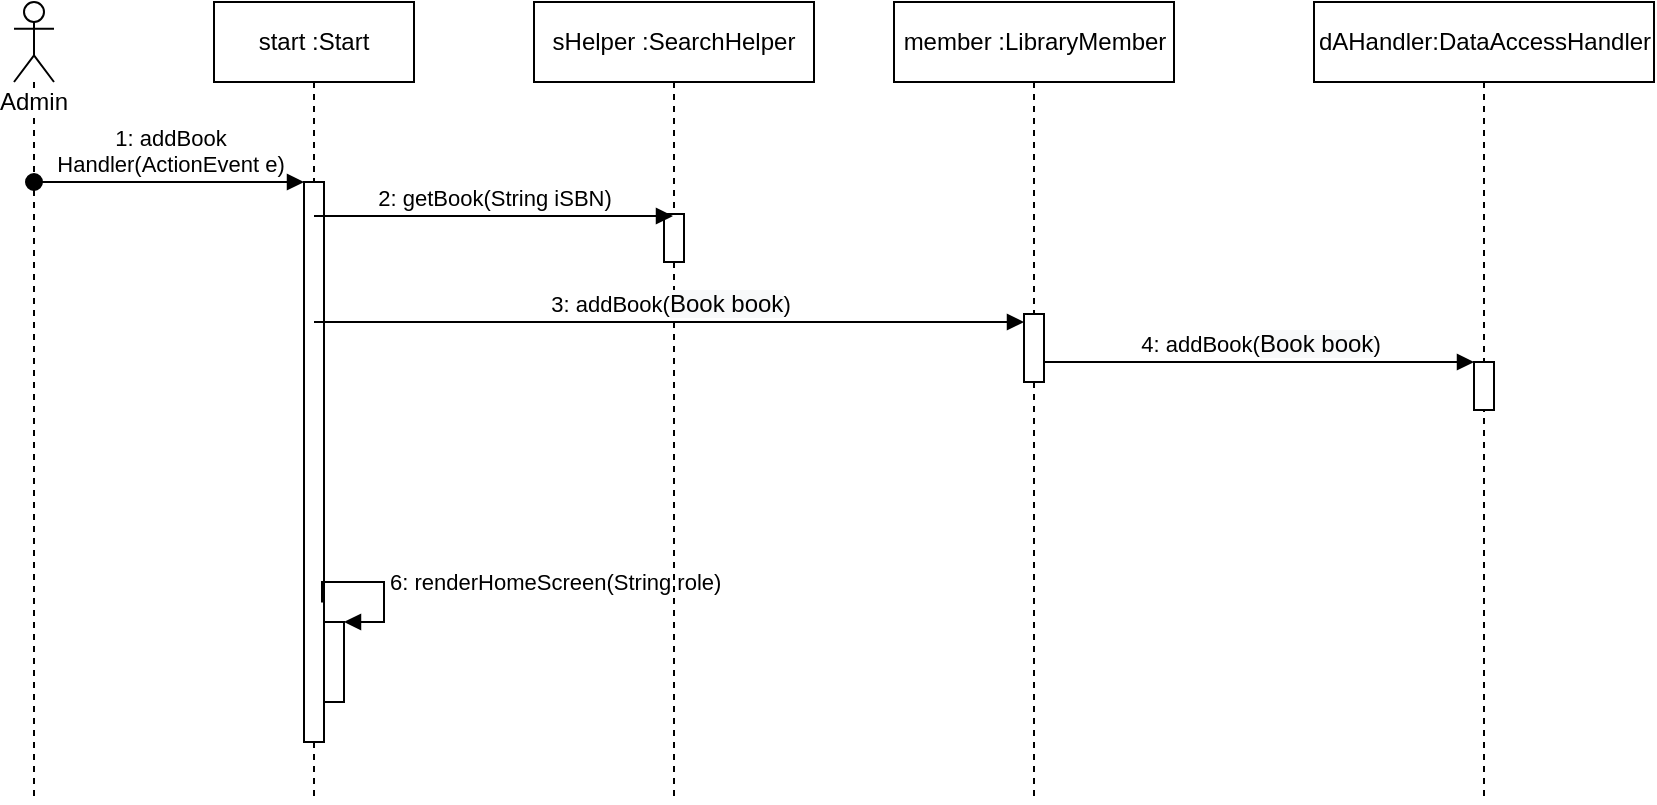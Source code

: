 <mxfile version="12.8.1" type="github">
  <diagram id="iDmEV4xfBFaUqcXDAkOV" name="Page-1">
    <mxGraphModel dx="1038" dy="548" grid="1" gridSize="10" guides="1" tooltips="1" connect="1" arrows="1" fold="1" page="1" pageScale="1" pageWidth="850" pageHeight="1100" math="0" shadow="0">
      <root>
        <mxCell id="0" />
        <mxCell id="1" parent="0" />
        <mxCell id="KnOw2bOIOfJmauQ3m6Sg-1" value="Admin" style="shape=umlLifeline;participant=umlActor;perimeter=lifelinePerimeter;whiteSpace=wrap;html=1;container=1;collapsible=0;recursiveResize=0;verticalAlign=top;spacingTop=36;labelBackgroundColor=#ffffff;outlineConnect=0;" vertex="1" parent="1">
          <mxGeometry x="20" y="40" width="20" height="400" as="geometry" />
        </mxCell>
        <mxCell id="KnOw2bOIOfJmauQ3m6Sg-2" value="start :Start" style="shape=umlLifeline;perimeter=lifelinePerimeter;whiteSpace=wrap;html=1;container=1;collapsible=0;recursiveResize=0;outlineConnect=0;" vertex="1" parent="1">
          <mxGeometry x="120" y="40" width="100" height="400" as="geometry" />
        </mxCell>
        <mxCell id="KnOw2bOIOfJmauQ3m6Sg-3" value="" style="html=1;points=[];perimeter=orthogonalPerimeter;" vertex="1" parent="KnOw2bOIOfJmauQ3m6Sg-2">
          <mxGeometry x="45" y="90" width="10" height="280" as="geometry" />
        </mxCell>
        <mxCell id="KnOw2bOIOfJmauQ3m6Sg-4" value="" style="html=1;points=[];perimeter=orthogonalPerimeter;" vertex="1" parent="KnOw2bOIOfJmauQ3m6Sg-2">
          <mxGeometry x="55" y="310" width="10" height="40" as="geometry" />
        </mxCell>
        <mxCell id="KnOw2bOIOfJmauQ3m6Sg-5" value="6: renderHomeScreen(String role)" style="edgeStyle=orthogonalEdgeStyle;html=1;align=left;spacingLeft=2;endArrow=block;rounded=0;entryX=1;entryY=0;exitX=0.9;exitY=0.751;exitDx=0;exitDy=0;exitPerimeter=0;" edge="1" parent="KnOw2bOIOfJmauQ3m6Sg-2" source="KnOw2bOIOfJmauQ3m6Sg-3" target="KnOw2bOIOfJmauQ3m6Sg-4">
          <mxGeometry relative="1" as="geometry">
            <mxPoint x="60" y="290" as="sourcePoint" />
            <Array as="points">
              <mxPoint x="85" y="290" />
              <mxPoint x="85" y="310" />
            </Array>
          </mxGeometry>
        </mxCell>
        <mxCell id="KnOw2bOIOfJmauQ3m6Sg-6" value="sHelper :SearchHelper&lt;br&gt;" style="shape=umlLifeline;perimeter=lifelinePerimeter;whiteSpace=wrap;html=1;container=1;collapsible=0;recursiveResize=0;outlineConnect=0;" vertex="1" parent="1">
          <mxGeometry x="280" y="40" width="140" height="400" as="geometry" />
        </mxCell>
        <mxCell id="KnOw2bOIOfJmauQ3m6Sg-7" value="" style="html=1;points=[];perimeter=orthogonalPerimeter;" vertex="1" parent="KnOw2bOIOfJmauQ3m6Sg-6">
          <mxGeometry x="65" y="106" width="10" height="24" as="geometry" />
        </mxCell>
        <mxCell id="KnOw2bOIOfJmauQ3m6Sg-8" value="1: addBook&lt;br&gt;Handler(ActionEvent e)" style="html=1;verticalAlign=bottom;startArrow=oval;endArrow=block;startSize=8;" edge="1" parent="1" source="KnOw2bOIOfJmauQ3m6Sg-1" target="KnOw2bOIOfJmauQ3m6Sg-3">
          <mxGeometry relative="1" as="geometry">
            <mxPoint x="105" y="120" as="sourcePoint" />
            <Array as="points">
              <mxPoint x="80" y="130" />
            </Array>
          </mxGeometry>
        </mxCell>
        <mxCell id="KnOw2bOIOfJmauQ3m6Sg-9" value="2: getBook(String iSBN)" style="html=1;verticalAlign=bottom;endArrow=block;" edge="1" parent="1" target="KnOw2bOIOfJmauQ3m6Sg-6">
          <mxGeometry width="80" relative="1" as="geometry">
            <mxPoint x="170" y="147" as="sourcePoint" />
            <mxPoint x="350" y="147" as="targetPoint" />
          </mxGeometry>
        </mxCell>
        <mxCell id="KnOw2bOIOfJmauQ3m6Sg-10" value="member :LibraryMember" style="html=1;points=[];perimeter=orthogonalPerimeter;shape=umlLifeline;participant=label;fontFamily=Helvetica;fontSize=12;fontColor=#000000;align=center;strokeColor=#000000;fillColor=#ffffff;recursiveResize=0;container=1;collapsible=0;" vertex="1" parent="1">
          <mxGeometry x="460" y="40" width="140" height="400" as="geometry" />
        </mxCell>
        <mxCell id="KnOw2bOIOfJmauQ3m6Sg-11" value="" style="html=1;points=[];perimeter=orthogonalPerimeter;" vertex="1" parent="KnOw2bOIOfJmauQ3m6Sg-10">
          <mxGeometry x="65" y="156" width="10" height="34" as="geometry" />
        </mxCell>
        <mxCell id="KnOw2bOIOfJmauQ3m6Sg-12" value="3: addBook(&lt;span style=&quot;font-size: 12px ; background-color: rgb(248 , 249 , 250)&quot;&gt;Book book&lt;/span&gt;)" style="html=1;verticalAlign=bottom;endArrow=block;" edge="1" parent="1" source="KnOw2bOIOfJmauQ3m6Sg-2" target="KnOw2bOIOfJmauQ3m6Sg-11">
          <mxGeometry width="80" relative="1" as="geometry">
            <mxPoint x="380" y="260" as="sourcePoint" />
            <mxPoint x="460" y="260" as="targetPoint" />
            <Array as="points">
              <mxPoint x="500" y="200" />
            </Array>
          </mxGeometry>
        </mxCell>
        <mxCell id="KnOw2bOIOfJmauQ3m6Sg-13" value="dAHandler:DataAccessHandler" style="html=1;points=[];perimeter=orthogonalPerimeter;shape=umlLifeline;participant=label;fontFamily=Helvetica;fontSize=12;fontColor=#000000;align=center;strokeColor=#000000;fillColor=#ffffff;recursiveResize=0;container=1;collapsible=0;" vertex="1" parent="1">
          <mxGeometry x="670" y="40" width="170" height="400" as="geometry" />
        </mxCell>
        <mxCell id="KnOw2bOIOfJmauQ3m6Sg-14" value="" style="html=1;points=[];perimeter=orthogonalPerimeter;" vertex="1" parent="KnOw2bOIOfJmauQ3m6Sg-13">
          <mxGeometry x="80" y="180" width="10" height="24" as="geometry" />
        </mxCell>
        <mxCell id="KnOw2bOIOfJmauQ3m6Sg-15" value="4: addBook(&lt;span style=&quot;font-size: 12px ; background-color: rgb(248 , 249 , 250)&quot;&gt;Book book&lt;/span&gt;)" style="html=1;verticalAlign=bottom;endArrow=block;" edge="1" parent="1" source="KnOw2bOIOfJmauQ3m6Sg-11" target="KnOw2bOIOfJmauQ3m6Sg-14">
          <mxGeometry width="80" relative="1" as="geometry">
            <mxPoint x="550" y="217.5" as="sourcePoint" />
            <mxPoint x="630" y="217.5" as="targetPoint" />
          </mxGeometry>
        </mxCell>
      </root>
    </mxGraphModel>
  </diagram>
</mxfile>
